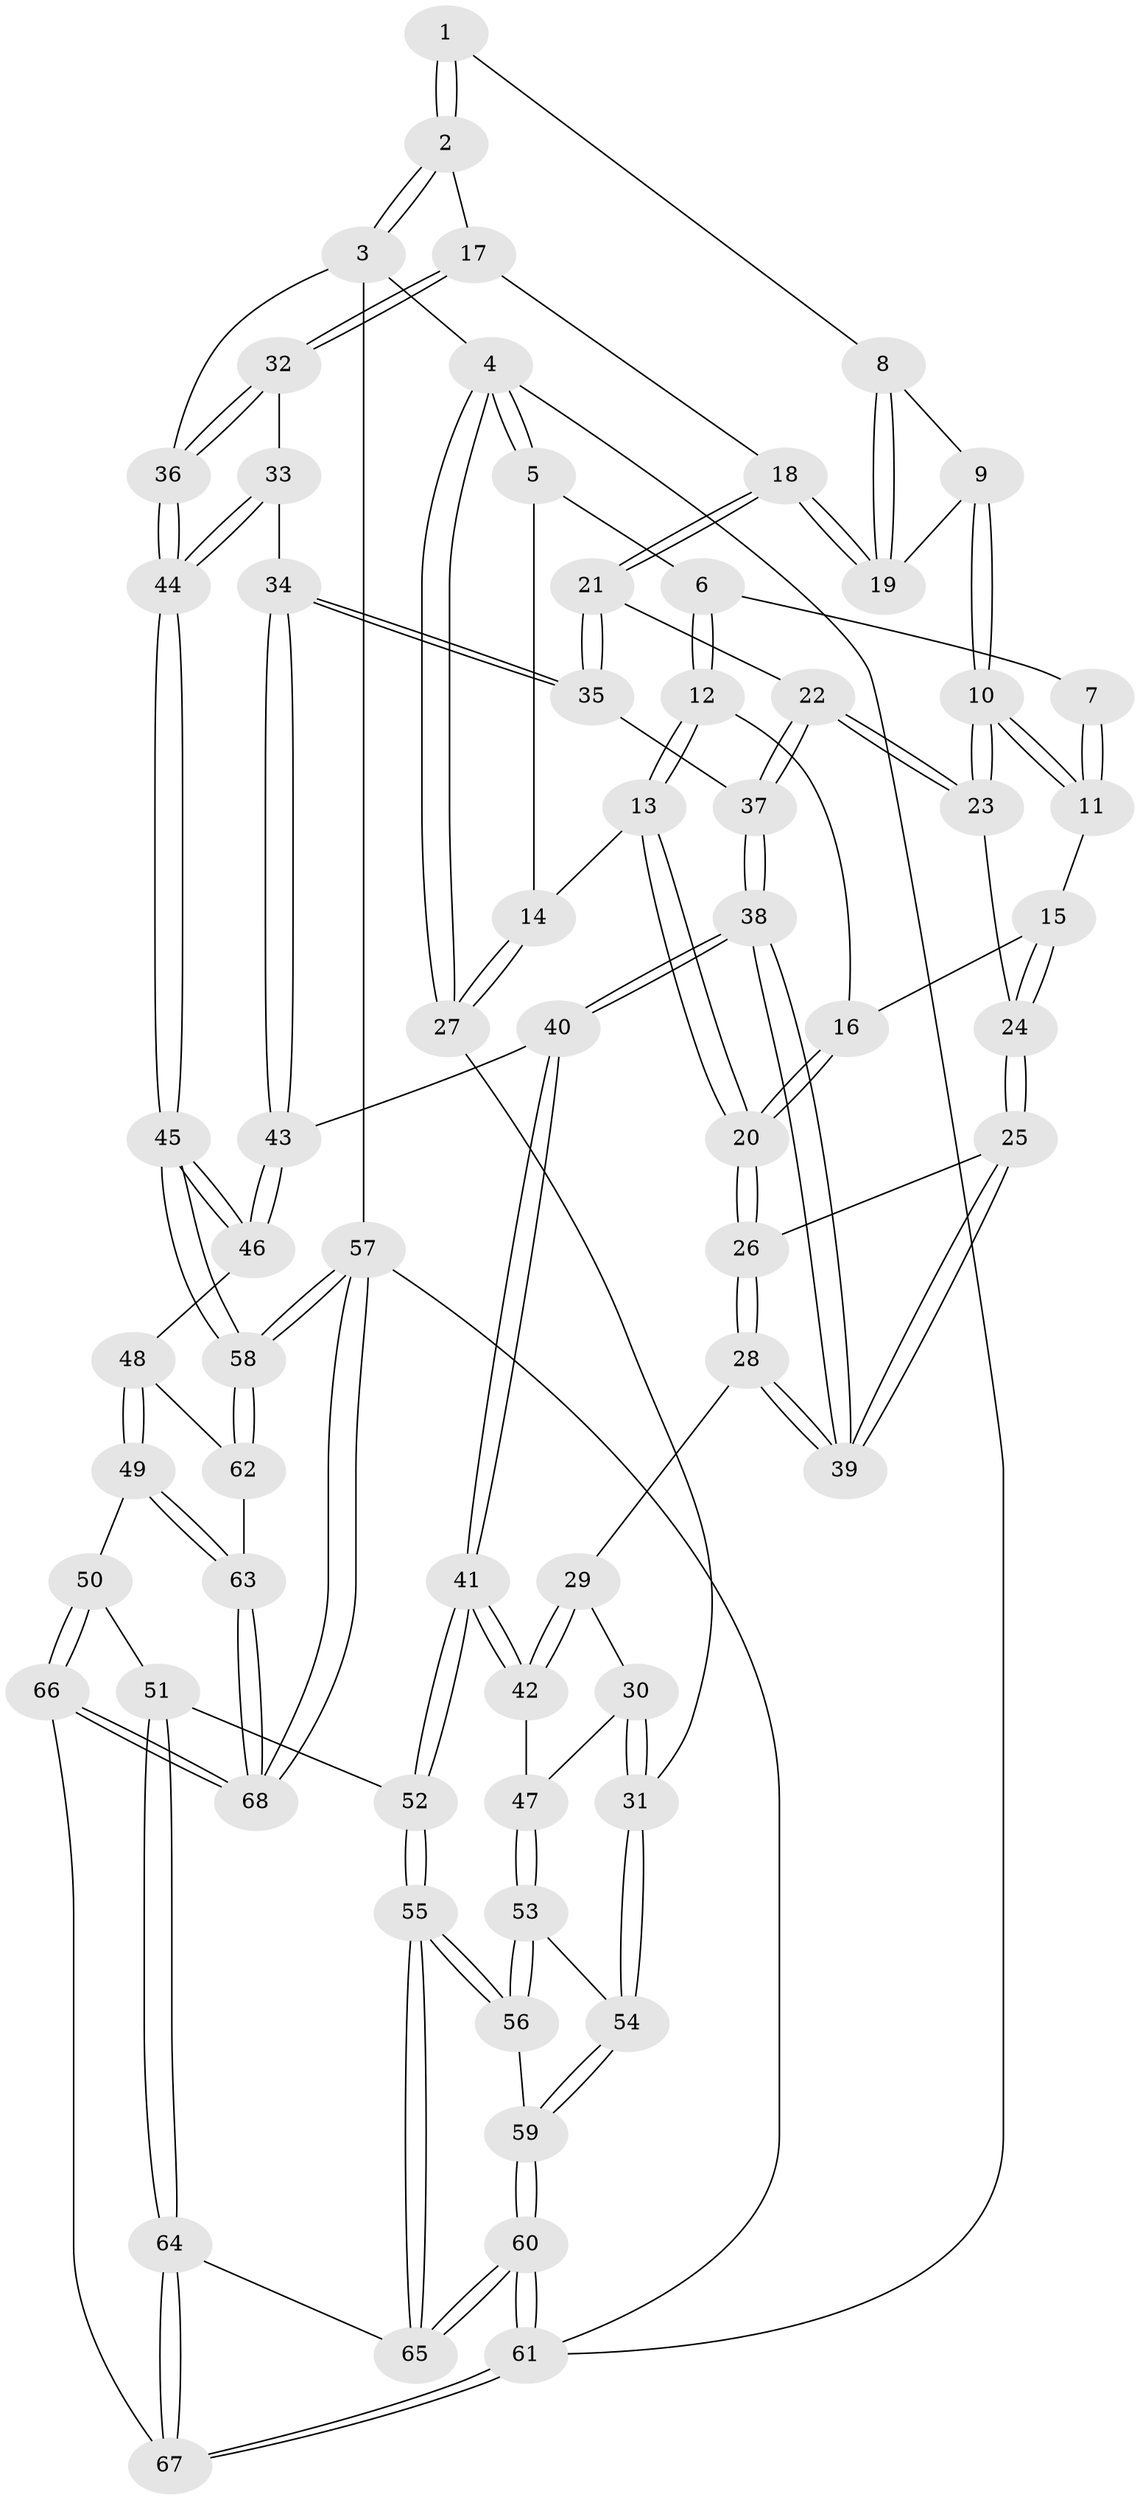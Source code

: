 // coarse degree distribution, {3: 0.4411764705882353, 4: 0.20588235294117646, 2: 0.20588235294117646, 5: 0.14705882352941177}
// Generated by graph-tools (version 1.1) at 2025/54/03/04/25 22:54:38]
// undirected, 68 vertices, 167 edges
graph export_dot {
  node [color=gray90,style=filled];
  1 [pos="+0.7312138679442491+0"];
  2 [pos="+0.9889787735241374+0"];
  3 [pos="+1+0"];
  4 [pos="+0+0"];
  5 [pos="+0.2815914890799391+0"];
  6 [pos="+0.3101242974415961+0"];
  7 [pos="+0.6556854718751577+0"];
  8 [pos="+0.6527606735308338+0.04743328854720813"];
  9 [pos="+0.6001694185346176+0.11847734301914933"];
  10 [pos="+0.5586672141215734+0.132357103429254"];
  11 [pos="+0.5336273359073818+0.1150995811332409"];
  12 [pos="+0.3353845581070641+0"];
  13 [pos="+0.27790516911265845+0.14630005062833332"];
  14 [pos="+0.1317436996184088+0.11644383447820315"];
  15 [pos="+0.4684465253827086+0.11193628544298304"];
  16 [pos="+0.4575182727423332+0.10699355956358925"];
  17 [pos="+0.833523482323941+0.1345302694349177"];
  18 [pos="+0.7980476480330368+0.15200042458326138"];
  19 [pos="+0.7322830611208414+0.1328252993026539"];
  20 [pos="+0.31213345986584373+0.19009837351829367"];
  21 [pos="+0.7691927573689064+0.18490434473166442"];
  22 [pos="+0.607634323740251+0.24806920427244"];
  23 [pos="+0.5817160953060035+0.20734826383815275"];
  24 [pos="+0.45333576452276325+0.2579167228550448"];
  25 [pos="+0.4441489354803564+0.2755209520946651"];
  26 [pos="+0.31154919393230424+0.21442273165595743"];
  27 [pos="+0+0.2596055049438576"];
  28 [pos="+0.25757997762017854+0.30988732451419976"];
  29 [pos="+0.2497105509029874+0.3163005205411453"];
  30 [pos="+0.006827581924808093+0.3476201746990325"];
  31 [pos="+0+0.3516645993199424"];
  32 [pos="+0.8829582756425601+0.2058133161510397"];
  33 [pos="+0.8183640117280266+0.38608390139320015"];
  34 [pos="+0.7430254826598821+0.38742672095988917"];
  35 [pos="+0.7324839187814455+0.37065282349964873"];
  36 [pos="+1+0.3737426374913557"];
  37 [pos="+0.6026776188730028+0.30456381864675486"];
  38 [pos="+0.49251688156473206+0.39809064887576695"];
  39 [pos="+0.4738500333172313+0.3737885510322071"];
  40 [pos="+0.489297758101988+0.452843643154937"];
  41 [pos="+0.45741842403115784+0.5015977717558838"];
  42 [pos="+0.3397344705542049+0.5091192358952705"];
  43 [pos="+0.6965908222158484+0.4878885161001623"];
  44 [pos="+1+0.5604337109373948"];
  45 [pos="+1+0.6404113593500922"];
  46 [pos="+0.7225319631952346+0.5577180630493809"];
  47 [pos="+0.3385851105790598+0.5098968652002681"];
  48 [pos="+0.6707981197181574+0.6315664433152179"];
  49 [pos="+0.5935751813956895+0.6643118411635908"];
  50 [pos="+0.5458485654417724+0.6712416091459418"];
  51 [pos="+0.5450148869144297+0.6707629490164845"];
  52 [pos="+0.47709094448387+0.5594370153810019"];
  53 [pos="+0.32251679603630445+0.5249600783061843"];
  54 [pos="+0+0.4515268706076593"];
  55 [pos="+0.28976970826578846+0.7564571273429297"];
  56 [pos="+0.24470707566885674+0.6572658142063404"];
  57 [pos="+1+1"];
  58 [pos="+1+0.740279420806835"];
  59 [pos="+0+0.5447143081439187"];
  60 [pos="+0+1"];
  61 [pos="+0+1"];
  62 [pos="+0.7151612105479563+0.6838071822814822"];
  63 [pos="+0.7507750698860429+0.8599680548757048"];
  64 [pos="+0.31019885333818326+0.8034097590742926"];
  65 [pos="+0.29866429005397027+0.7947346084691828"];
  66 [pos="+0.5842684927526737+1"];
  67 [pos="+0.4503230946722482+1"];
  68 [pos="+0.8570531926323905+1"];
  1 -- 2;
  1 -- 2;
  1 -- 8;
  2 -- 3;
  2 -- 3;
  2 -- 17;
  3 -- 4;
  3 -- 36;
  3 -- 57;
  4 -- 5;
  4 -- 5;
  4 -- 27;
  4 -- 27;
  4 -- 61;
  5 -- 6;
  5 -- 14;
  6 -- 7;
  6 -- 12;
  6 -- 12;
  7 -- 11;
  7 -- 11;
  8 -- 9;
  8 -- 19;
  8 -- 19;
  9 -- 10;
  9 -- 10;
  9 -- 19;
  10 -- 11;
  10 -- 11;
  10 -- 23;
  10 -- 23;
  11 -- 15;
  12 -- 13;
  12 -- 13;
  12 -- 16;
  13 -- 14;
  13 -- 20;
  13 -- 20;
  14 -- 27;
  14 -- 27;
  15 -- 16;
  15 -- 24;
  15 -- 24;
  16 -- 20;
  16 -- 20;
  17 -- 18;
  17 -- 32;
  17 -- 32;
  18 -- 19;
  18 -- 19;
  18 -- 21;
  18 -- 21;
  20 -- 26;
  20 -- 26;
  21 -- 22;
  21 -- 35;
  21 -- 35;
  22 -- 23;
  22 -- 23;
  22 -- 37;
  22 -- 37;
  23 -- 24;
  24 -- 25;
  24 -- 25;
  25 -- 26;
  25 -- 39;
  25 -- 39;
  26 -- 28;
  26 -- 28;
  27 -- 31;
  28 -- 29;
  28 -- 39;
  28 -- 39;
  29 -- 30;
  29 -- 42;
  29 -- 42;
  30 -- 31;
  30 -- 31;
  30 -- 47;
  31 -- 54;
  31 -- 54;
  32 -- 33;
  32 -- 36;
  32 -- 36;
  33 -- 34;
  33 -- 44;
  33 -- 44;
  34 -- 35;
  34 -- 35;
  34 -- 43;
  34 -- 43;
  35 -- 37;
  36 -- 44;
  36 -- 44;
  37 -- 38;
  37 -- 38;
  38 -- 39;
  38 -- 39;
  38 -- 40;
  38 -- 40;
  40 -- 41;
  40 -- 41;
  40 -- 43;
  41 -- 42;
  41 -- 42;
  41 -- 52;
  41 -- 52;
  42 -- 47;
  43 -- 46;
  43 -- 46;
  44 -- 45;
  44 -- 45;
  45 -- 46;
  45 -- 46;
  45 -- 58;
  45 -- 58;
  46 -- 48;
  47 -- 53;
  47 -- 53;
  48 -- 49;
  48 -- 49;
  48 -- 62;
  49 -- 50;
  49 -- 63;
  49 -- 63;
  50 -- 51;
  50 -- 66;
  50 -- 66;
  51 -- 52;
  51 -- 64;
  51 -- 64;
  52 -- 55;
  52 -- 55;
  53 -- 54;
  53 -- 56;
  53 -- 56;
  54 -- 59;
  54 -- 59;
  55 -- 56;
  55 -- 56;
  55 -- 65;
  55 -- 65;
  56 -- 59;
  57 -- 58;
  57 -- 58;
  57 -- 68;
  57 -- 68;
  57 -- 61;
  58 -- 62;
  58 -- 62;
  59 -- 60;
  59 -- 60;
  60 -- 61;
  60 -- 61;
  60 -- 65;
  60 -- 65;
  61 -- 67;
  61 -- 67;
  62 -- 63;
  63 -- 68;
  63 -- 68;
  64 -- 65;
  64 -- 67;
  64 -- 67;
  66 -- 67;
  66 -- 68;
  66 -- 68;
}

